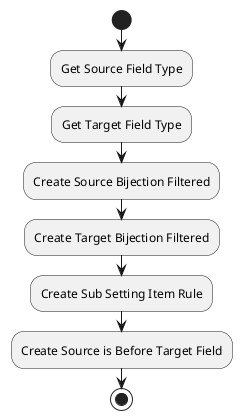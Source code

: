 @startuml
start
:Get Source Field Type;
:Get Target Field Type;
:Create Source Bijection Filtered;
:Create Target Bijection Filtered;
:Create Sub Setting Item Rule;
:Create Source is Before Target Field;
stop
@enduml